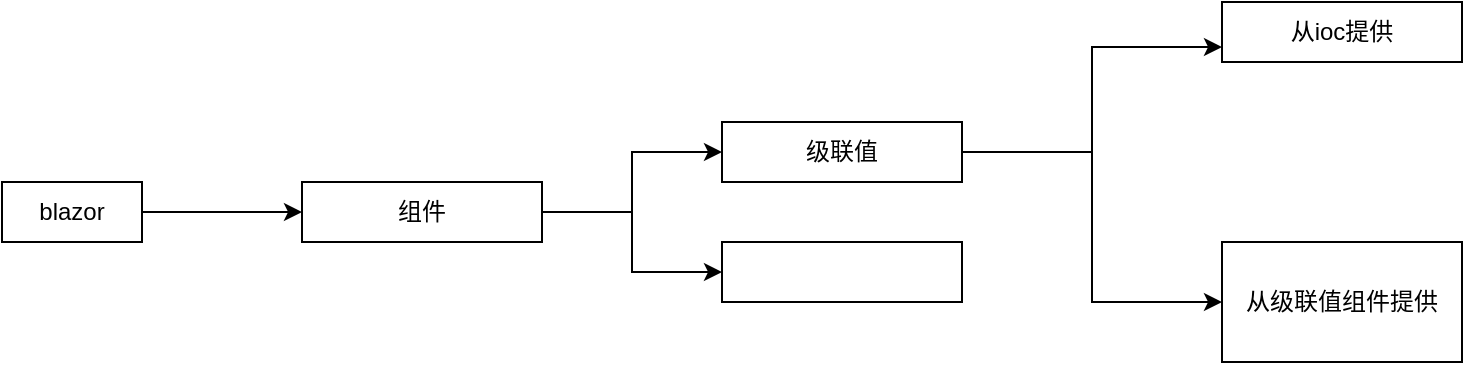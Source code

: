 <mxfile version="24.4.15" type="github">
  <diagram name="第 1 页" id="9dL3aeNZnrdGKL3NRtZ4">
    <mxGraphModel dx="1426" dy="793" grid="1" gridSize="10" guides="1" tooltips="1" connect="1" arrows="1" fold="1" page="1" pageScale="1" pageWidth="827" pageHeight="1169" math="0" shadow="0">
      <root>
        <mxCell id="0" />
        <mxCell id="1" parent="0" />
        <mxCell id="7Z5CiF9aDAxEN7ORND1Q-12" style="edgeStyle=orthogonalEdgeStyle;rounded=0;orthogonalLoop=1;jettySize=auto;html=1;exitX=1;exitY=0.5;exitDx=0;exitDy=0;" edge="1" parent="1" source="7Z5CiF9aDAxEN7ORND1Q-2" target="7Z5CiF9aDAxEN7ORND1Q-3">
          <mxGeometry relative="1" as="geometry" />
        </mxCell>
        <mxCell id="7Z5CiF9aDAxEN7ORND1Q-2" value="blazor" style="rounded=0;whiteSpace=wrap;html=1;" vertex="1" parent="1">
          <mxGeometry x="70" y="170" width="70" height="30" as="geometry" />
        </mxCell>
        <mxCell id="7Z5CiF9aDAxEN7ORND1Q-13" style="edgeStyle=orthogonalEdgeStyle;rounded=0;orthogonalLoop=1;jettySize=auto;html=1;exitX=1;exitY=0.5;exitDx=0;exitDy=0;" edge="1" parent="1" source="7Z5CiF9aDAxEN7ORND1Q-3" target="7Z5CiF9aDAxEN7ORND1Q-6">
          <mxGeometry relative="1" as="geometry" />
        </mxCell>
        <mxCell id="7Z5CiF9aDAxEN7ORND1Q-14" style="edgeStyle=orthogonalEdgeStyle;rounded=0;orthogonalLoop=1;jettySize=auto;html=1;exitX=1;exitY=0.5;exitDx=0;exitDy=0;entryX=0;entryY=0.5;entryDx=0;entryDy=0;" edge="1" parent="1" source="7Z5CiF9aDAxEN7ORND1Q-3" target="7Z5CiF9aDAxEN7ORND1Q-10">
          <mxGeometry relative="1" as="geometry" />
        </mxCell>
        <mxCell id="7Z5CiF9aDAxEN7ORND1Q-3" value="组件" style="rounded=0;whiteSpace=wrap;html=1;" vertex="1" parent="1">
          <mxGeometry x="220" y="170" width="120" height="30" as="geometry" />
        </mxCell>
        <mxCell id="7Z5CiF9aDAxEN7ORND1Q-26" value="" style="edgeStyle=orthogonalEdgeStyle;rounded=0;orthogonalLoop=1;jettySize=auto;html=1;entryX=0;entryY=0.5;entryDx=0;entryDy=0;" edge="1" parent="1" source="7Z5CiF9aDAxEN7ORND1Q-6" target="7Z5CiF9aDAxEN7ORND1Q-23">
          <mxGeometry relative="1" as="geometry" />
        </mxCell>
        <mxCell id="7Z5CiF9aDAxEN7ORND1Q-28" value="" style="edgeStyle=orthogonalEdgeStyle;rounded=0;orthogonalLoop=1;jettySize=auto;html=1;entryX=0;entryY=0.75;entryDx=0;entryDy=0;" edge="1" parent="1" source="7Z5CiF9aDAxEN7ORND1Q-6" target="7Z5CiF9aDAxEN7ORND1Q-27">
          <mxGeometry relative="1" as="geometry" />
        </mxCell>
        <object label="级联值" 说明="在外层组件设置值，递归传递到内层组件" id="7Z5CiF9aDAxEN7ORND1Q-6">
          <mxCell style="rounded=0;whiteSpace=wrap;html=1;" vertex="1" parent="1">
            <mxGeometry x="430" y="140" width="120" height="30" as="geometry" />
          </mxCell>
        </object>
        <mxCell id="7Z5CiF9aDAxEN7ORND1Q-10" value="" style="whiteSpace=wrap;html=1;rounded=0;" vertex="1" parent="1">
          <mxGeometry x="430" y="200" width="120" height="30" as="geometry" />
        </mxCell>
        <mxCell id="7Z5CiF9aDAxEN7ORND1Q-23" value="从级联值组件提供" style="whiteSpace=wrap;html=1;rounded=0;" vertex="1" parent="1">
          <mxGeometry x="680" y="200" width="120" height="60" as="geometry" />
        </mxCell>
        <object label="从ioc提供" 说明="在外层组件设置值，递归传递到内层组件" id="7Z5CiF9aDAxEN7ORND1Q-27">
          <mxCell style="rounded=0;whiteSpace=wrap;html=1;" vertex="1" parent="1">
            <mxGeometry x="680" y="80" width="120" height="30" as="geometry" />
          </mxCell>
        </object>
      </root>
    </mxGraphModel>
  </diagram>
</mxfile>

